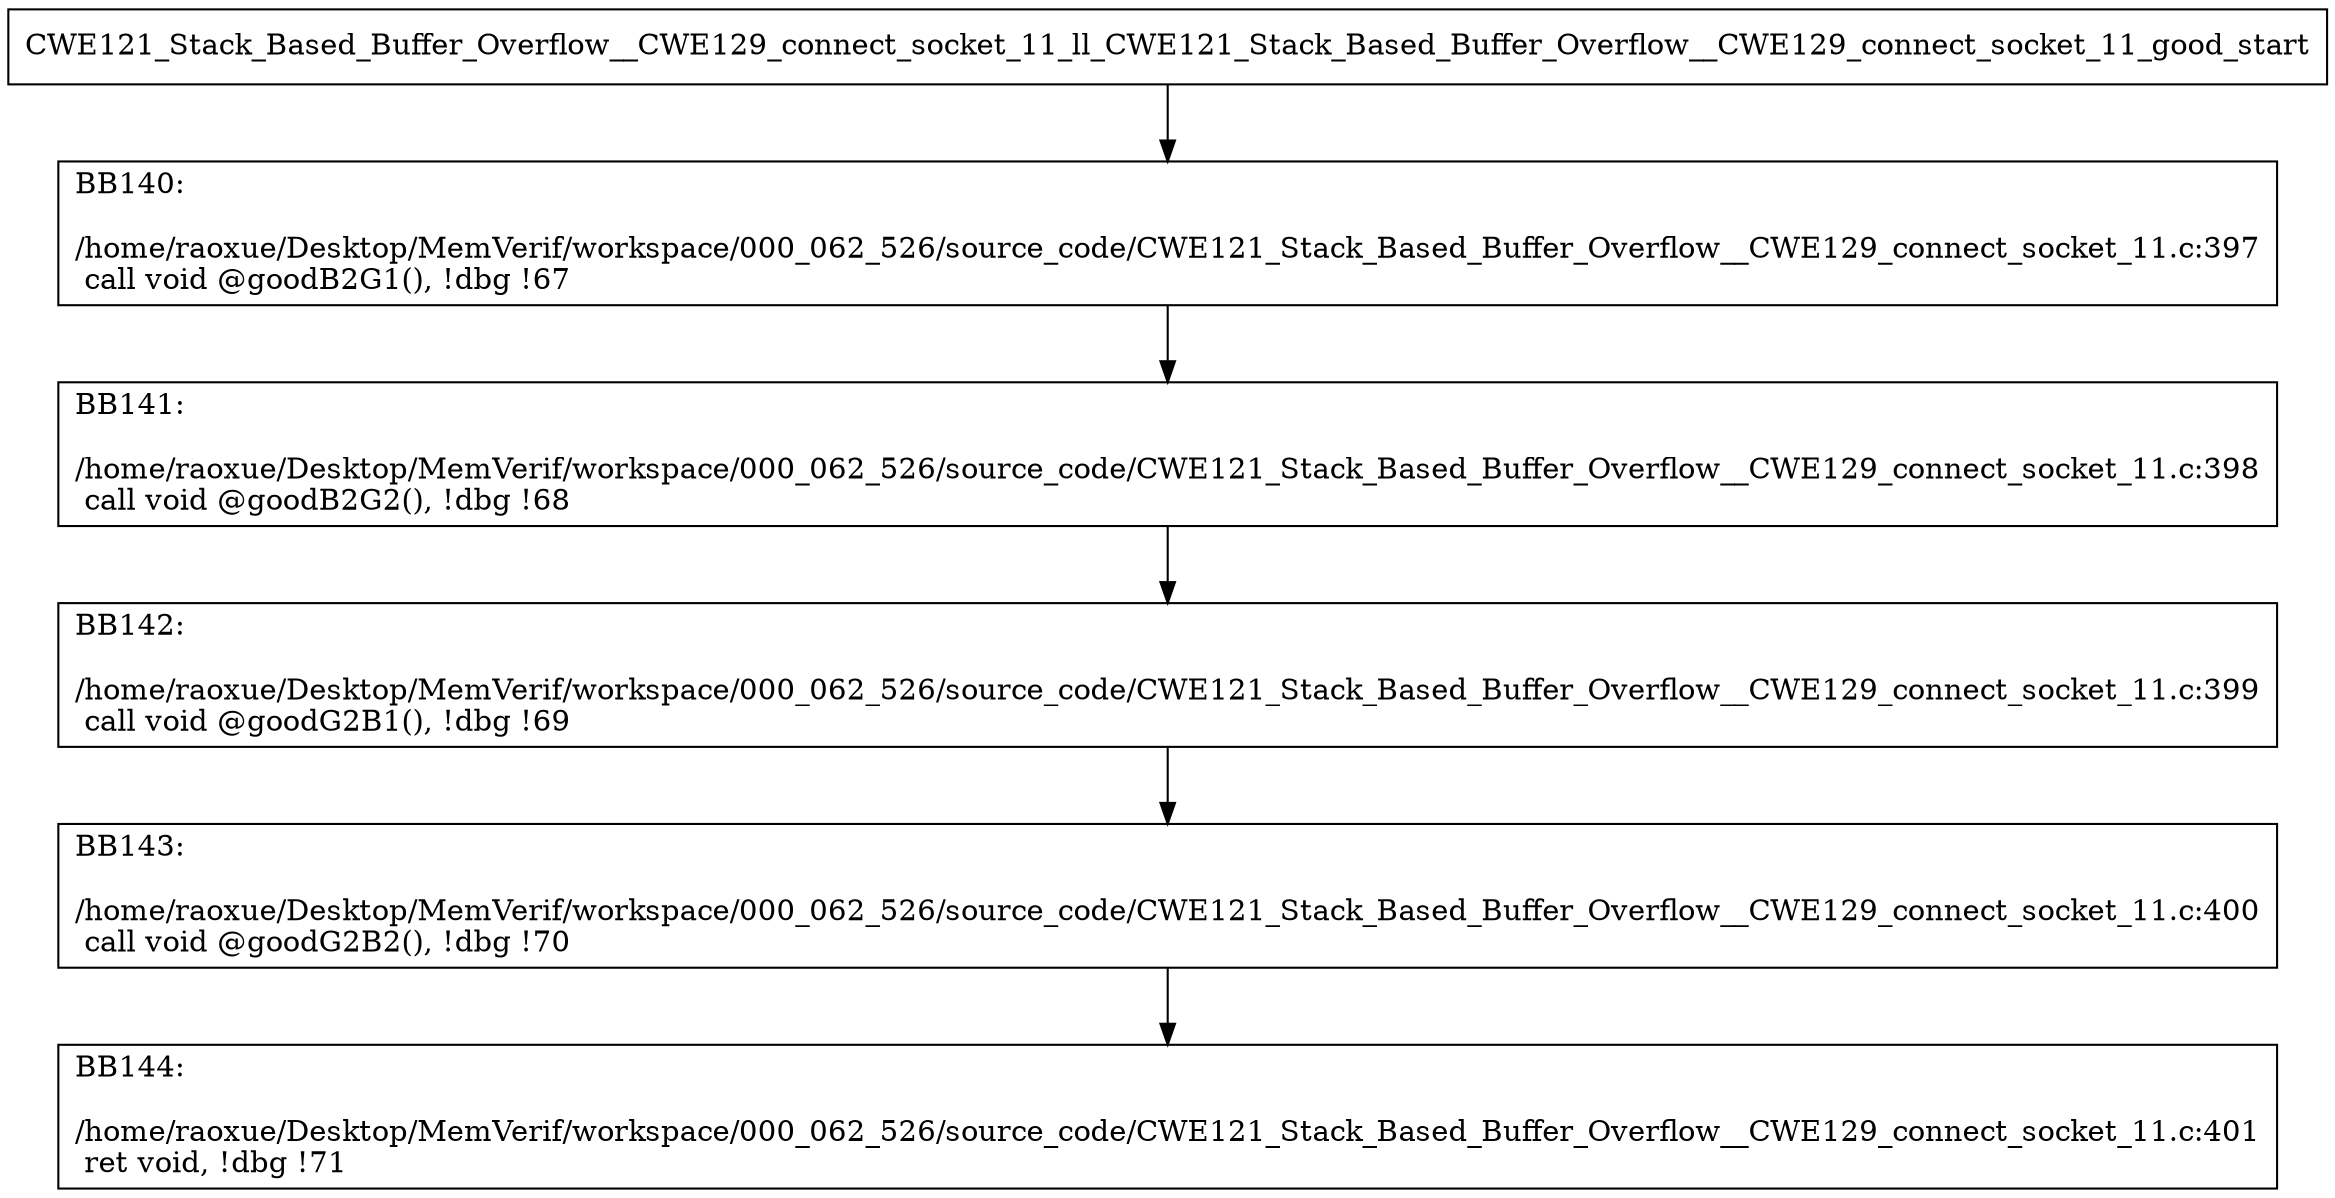 digraph "CFG for'CWE121_Stack_Based_Buffer_Overflow__CWE129_connect_socket_11_ll_CWE121_Stack_Based_Buffer_Overflow__CWE129_connect_socket_11_good' function" {
	BBCWE121_Stack_Based_Buffer_Overflow__CWE129_connect_socket_11_ll_CWE121_Stack_Based_Buffer_Overflow__CWE129_connect_socket_11_good_start[shape=record,label="{CWE121_Stack_Based_Buffer_Overflow__CWE129_connect_socket_11_ll_CWE121_Stack_Based_Buffer_Overflow__CWE129_connect_socket_11_good_start}"];
	BBCWE121_Stack_Based_Buffer_Overflow__CWE129_connect_socket_11_ll_CWE121_Stack_Based_Buffer_Overflow__CWE129_connect_socket_11_good_start-> CWE121_Stack_Based_Buffer_Overflow__CWE129_connect_socket_11_ll_CWE121_Stack_Based_Buffer_Overflow__CWE129_connect_socket_11_goodBB140;
	CWE121_Stack_Based_Buffer_Overflow__CWE129_connect_socket_11_ll_CWE121_Stack_Based_Buffer_Overflow__CWE129_connect_socket_11_goodBB140 [shape=record, label="{BB140:\l\l/home/raoxue/Desktop/MemVerif/workspace/000_062_526/source_code/CWE121_Stack_Based_Buffer_Overflow__CWE129_connect_socket_11.c:397\l
  call void @goodB2G1(), !dbg !67\l
}"];
	CWE121_Stack_Based_Buffer_Overflow__CWE129_connect_socket_11_ll_CWE121_Stack_Based_Buffer_Overflow__CWE129_connect_socket_11_goodBB140-> CWE121_Stack_Based_Buffer_Overflow__CWE129_connect_socket_11_ll_CWE121_Stack_Based_Buffer_Overflow__CWE129_connect_socket_11_goodBB141;
	CWE121_Stack_Based_Buffer_Overflow__CWE129_connect_socket_11_ll_CWE121_Stack_Based_Buffer_Overflow__CWE129_connect_socket_11_goodBB141 [shape=record, label="{BB141:\l\l/home/raoxue/Desktop/MemVerif/workspace/000_062_526/source_code/CWE121_Stack_Based_Buffer_Overflow__CWE129_connect_socket_11.c:398\l
  call void @goodB2G2(), !dbg !68\l
}"];
	CWE121_Stack_Based_Buffer_Overflow__CWE129_connect_socket_11_ll_CWE121_Stack_Based_Buffer_Overflow__CWE129_connect_socket_11_goodBB141-> CWE121_Stack_Based_Buffer_Overflow__CWE129_connect_socket_11_ll_CWE121_Stack_Based_Buffer_Overflow__CWE129_connect_socket_11_goodBB142;
	CWE121_Stack_Based_Buffer_Overflow__CWE129_connect_socket_11_ll_CWE121_Stack_Based_Buffer_Overflow__CWE129_connect_socket_11_goodBB142 [shape=record, label="{BB142:\l\l/home/raoxue/Desktop/MemVerif/workspace/000_062_526/source_code/CWE121_Stack_Based_Buffer_Overflow__CWE129_connect_socket_11.c:399\l
  call void @goodG2B1(), !dbg !69\l
}"];
	CWE121_Stack_Based_Buffer_Overflow__CWE129_connect_socket_11_ll_CWE121_Stack_Based_Buffer_Overflow__CWE129_connect_socket_11_goodBB142-> CWE121_Stack_Based_Buffer_Overflow__CWE129_connect_socket_11_ll_CWE121_Stack_Based_Buffer_Overflow__CWE129_connect_socket_11_goodBB143;
	CWE121_Stack_Based_Buffer_Overflow__CWE129_connect_socket_11_ll_CWE121_Stack_Based_Buffer_Overflow__CWE129_connect_socket_11_goodBB143 [shape=record, label="{BB143:\l\l/home/raoxue/Desktop/MemVerif/workspace/000_062_526/source_code/CWE121_Stack_Based_Buffer_Overflow__CWE129_connect_socket_11.c:400\l
  call void @goodG2B2(), !dbg !70\l
}"];
	CWE121_Stack_Based_Buffer_Overflow__CWE129_connect_socket_11_ll_CWE121_Stack_Based_Buffer_Overflow__CWE129_connect_socket_11_goodBB143-> CWE121_Stack_Based_Buffer_Overflow__CWE129_connect_socket_11_ll_CWE121_Stack_Based_Buffer_Overflow__CWE129_connect_socket_11_goodBB144;
	CWE121_Stack_Based_Buffer_Overflow__CWE129_connect_socket_11_ll_CWE121_Stack_Based_Buffer_Overflow__CWE129_connect_socket_11_goodBB144 [shape=record, label="{BB144:\l\l/home/raoxue/Desktop/MemVerif/workspace/000_062_526/source_code/CWE121_Stack_Based_Buffer_Overflow__CWE129_connect_socket_11.c:401\l
  ret void, !dbg !71\l
}"];
}
